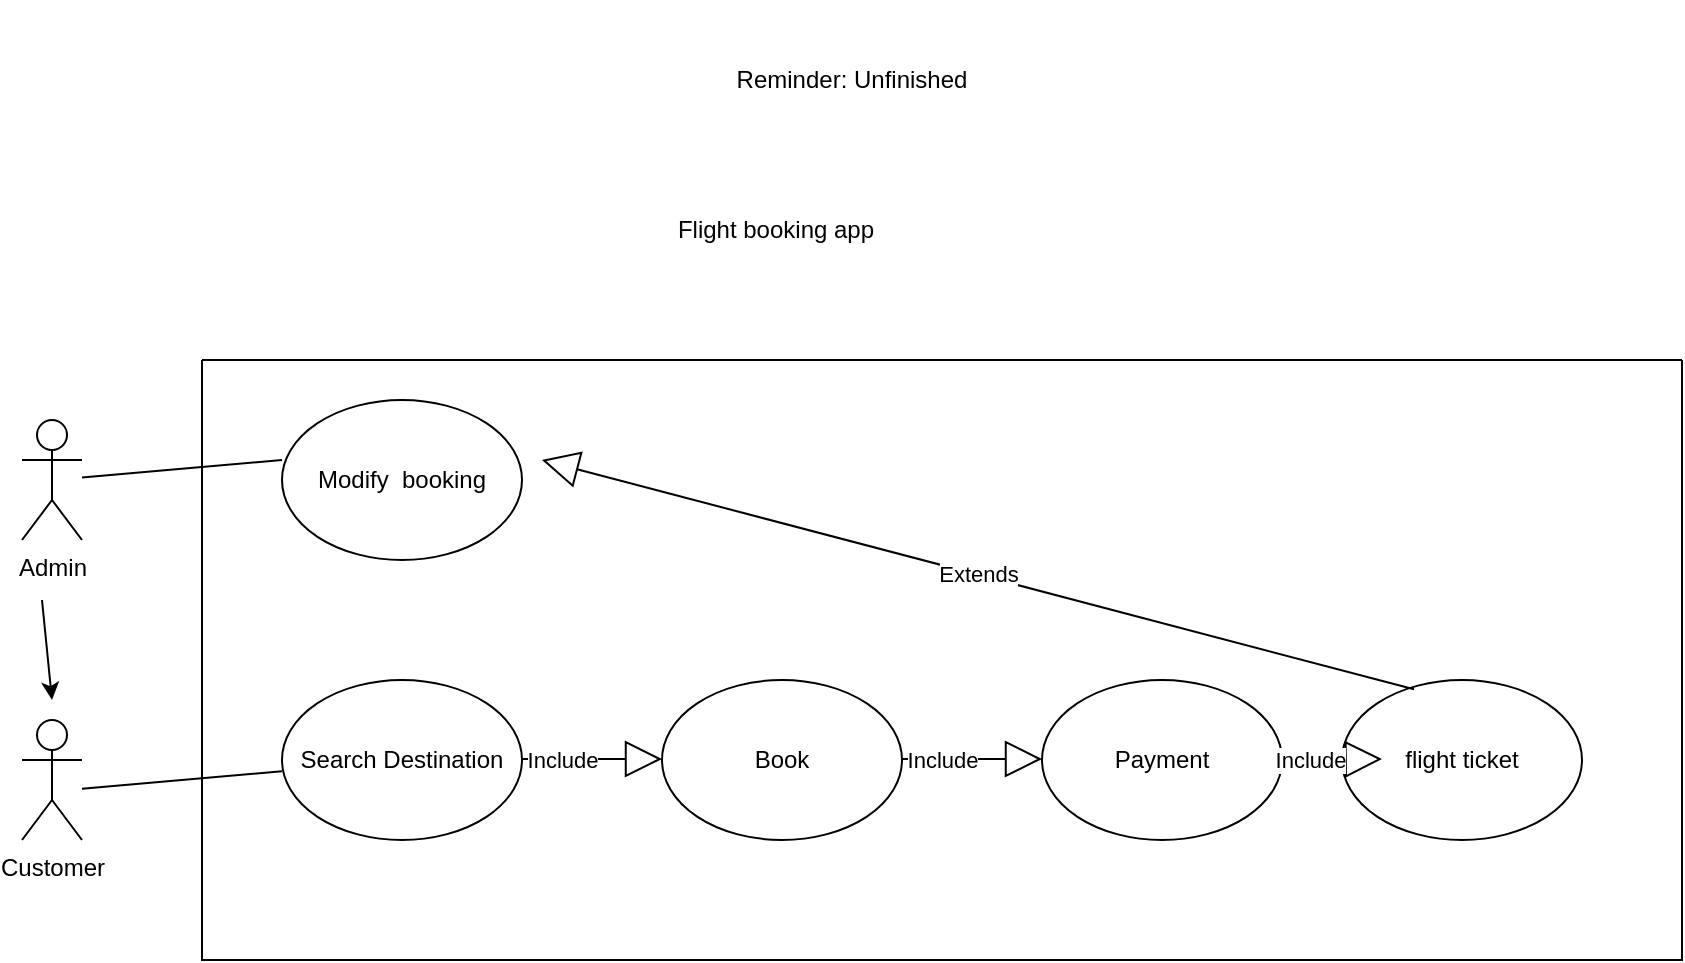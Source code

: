 <mxfile version="20.3.0" type="device"><diagram id="VsZRJMtEtqDGj_op7FIP" name="Page-1"><mxGraphModel dx="1022" dy="539" grid="1" gridSize="10" guides="1" tooltips="1" connect="1" arrows="1" fold="1" page="1" pageScale="1" pageWidth="827" pageHeight="1169" math="0" shadow="0"><root><mxCell id="0"/><mxCell id="1" parent="0"/><mxCell id="vPIUovzBF3PhWTQb_REB-3" value="Admin" style="shape=umlActor;verticalLabelPosition=bottom;verticalAlign=top;html=1;outlineConnect=0;" parent="1" vertex="1"><mxGeometry x="70" y="240" width="30" height="60" as="geometry"/></mxCell><mxCell id="vPIUovzBF3PhWTQb_REB-4" value="Customer" style="shape=umlActor;verticalLabelPosition=bottom;verticalAlign=top;html=1;outlineConnect=0;" parent="1" vertex="1"><mxGeometry x="70" y="390" width="30" height="60" as="geometry"/></mxCell><mxCell id="vPIUovzBF3PhWTQb_REB-6" value="" style="endArrow=classic;html=1;rounded=0;" parent="1" edge="1"><mxGeometry width="50" height="50" relative="1" as="geometry"><mxPoint x="80" y="330" as="sourcePoint"/><mxPoint x="85" y="380" as="targetPoint"/></mxGeometry></mxCell><mxCell id="vPIUovzBF3PhWTQb_REB-14" value="Search Destination" style="ellipse;whiteSpace=wrap;html=1;" parent="1" vertex="1"><mxGeometry x="200" y="370" width="120" height="80" as="geometry"/></mxCell><mxCell id="vPIUovzBF3PhWTQb_REB-19" value="Include" style="endArrow=block;endSize=16;endFill=0;html=1;rounded=0;" parent="1" edge="1"><mxGeometry x="-0.429" width="160" relative="1" as="geometry"><mxPoint x="320" y="409.5" as="sourcePoint"/><mxPoint x="390" y="409.5" as="targetPoint"/><mxPoint as="offset"/></mxGeometry></mxCell><mxCell id="vPIUovzBF3PhWTQb_REB-23" value="Book" style="ellipse;whiteSpace=wrap;html=1;" parent="1" vertex="1"><mxGeometry x="390" y="370" width="120" height="80" as="geometry"/></mxCell><mxCell id="vPIUovzBF3PhWTQb_REB-26" value="Modify&amp;nbsp; booking" style="ellipse;whiteSpace=wrap;html=1;" parent="1" vertex="1"><mxGeometry x="200" y="230" width="120" height="80" as="geometry"/></mxCell><mxCell id="vPIUovzBF3PhWTQb_REB-29" value="Include" style="endArrow=block;endSize=16;endFill=0;html=1;rounded=0;" parent="1" edge="1"><mxGeometry x="-0.429" width="160" relative="1" as="geometry"><mxPoint x="510" y="409.5" as="sourcePoint"/><mxPoint x="580" y="409.5" as="targetPoint"/><mxPoint as="offset"/></mxGeometry></mxCell><mxCell id="vPIUovzBF3PhWTQb_REB-30" value="Payment" style="ellipse;whiteSpace=wrap;html=1;" parent="1" vertex="1"><mxGeometry x="580" y="370" width="120" height="80" as="geometry"/></mxCell><mxCell id="vPIUovzBF3PhWTQb_REB-35" value="" style="endArrow=none;html=1;rounded=0;" parent="1" source="vPIUovzBF3PhWTQb_REB-3" edge="1"><mxGeometry width="50" height="50" relative="1" as="geometry"><mxPoint x="150" y="310" as="sourcePoint"/><mxPoint x="200" y="260" as="targetPoint"/><Array as="points"/></mxGeometry></mxCell><mxCell id="vPIUovzBF3PhWTQb_REB-36" value="" style="endArrow=none;html=1;rounded=0;" parent="1" edge="1"><mxGeometry width="50" height="50" relative="1" as="geometry"><mxPoint x="100" y="424.346" as="sourcePoint"/><mxPoint x="200" y="415.65" as="targetPoint"/><Array as="points"/></mxGeometry></mxCell><mxCell id="vPIUovzBF3PhWTQb_REB-37" value="flight ticket" style="ellipse;whiteSpace=wrap;html=1;" parent="1" vertex="1"><mxGeometry x="730" y="370" width="120" height="80" as="geometry"/></mxCell><mxCell id="vPIUovzBF3PhWTQb_REB-39" value="Extends" style="endArrow=block;endSize=16;endFill=0;html=1;rounded=0;exitX=0.3;exitY=0.058;exitDx=0;exitDy=0;exitPerimeter=0;" parent="1" source="vPIUovzBF3PhWTQb_REB-37" edge="1"><mxGeometry width="160" relative="1" as="geometry"><mxPoint x="460" y="260" as="sourcePoint"/><mxPoint x="330" y="260" as="targetPoint"/></mxGeometry></mxCell><mxCell id="vPIUovzBF3PhWTQb_REB-40" value="Include" style="endArrow=block;endSize=16;endFill=0;html=1;rounded=0;exitX=1;exitY=0.5;exitDx=0;exitDy=0;" parent="1" source="vPIUovzBF3PhWTQb_REB-30" edge="1"><mxGeometry x="-0.429" width="160" relative="1" as="geometry"><mxPoint x="710" y="410" as="sourcePoint"/><mxPoint x="750" y="409.5" as="targetPoint"/><mxPoint as="offset"/></mxGeometry></mxCell><mxCell id="_b7XIYFZnioe8im75ePW-2" value="" style="swimlane;startSize=0;" parent="1" vertex="1"><mxGeometry x="160" y="210" width="740" height="300" as="geometry"/></mxCell><mxCell id="C53CymQBOleFLBb6euIK-1" value="Reminder: Unfinished" style="text;html=1;strokeColor=none;fillColor=none;align=center;verticalAlign=middle;whiteSpace=wrap;rounded=0;" vertex="1" parent="1"><mxGeometry x="420" y="30" width="130" height="80" as="geometry"/></mxCell><mxCell id="C53CymQBOleFLBb6euIK-2" value="Flight booking app" style="text;html=1;strokeColor=none;fillColor=none;align=center;verticalAlign=middle;whiteSpace=wrap;rounded=0;" vertex="1" parent="1"><mxGeometry x="384" y="130" width="126" height="30" as="geometry"/></mxCell></root></mxGraphModel></diagram></mxfile>